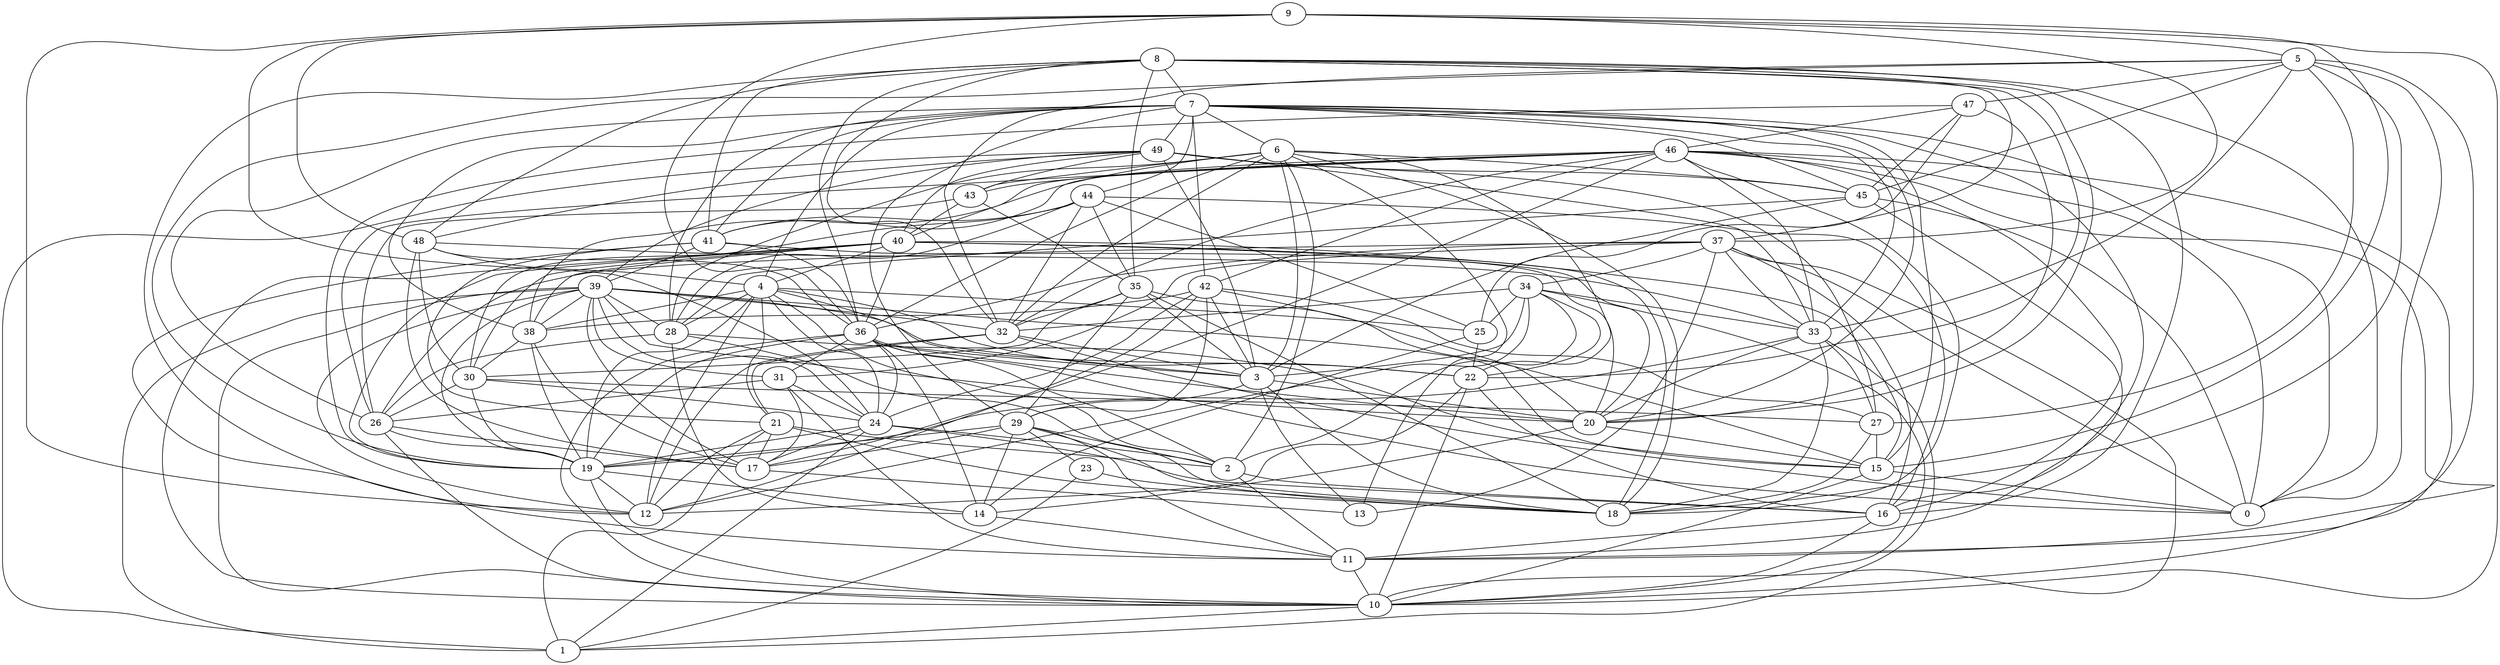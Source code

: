 digraph GG_graph {

subgraph G_graph {
edge [color = black]
"26" -> "10" [dir = none]
"26" -> "17" [dir = none]
"32" -> "3" [dir = none]
"20" -> "14" [dir = none]
"31" -> "11" [dir = none]
"31" -> "26" [dir = none]
"34" -> "22" [dir = none]
"34" -> "33" [dir = none]
"34" -> "3" [dir = none]
"19" -> "12" [dir = none]
"19" -> "10" [dir = none]
"41" -> "39" [dir = none]
"41" -> "11" [dir = none]
"28" -> "14" [dir = none]
"28" -> "15" [dir = none]
"10" -> "1" [dir = none]
"7" -> "44" [dir = none]
"7" -> "6" [dir = none]
"7" -> "26" [dir = none]
"7" -> "38" [dir = none]
"7" -> "0" [dir = none]
"7" -> "28" [dir = none]
"29" -> "19" [dir = none]
"29" -> "11" [dir = none]
"29" -> "14" [dir = none]
"29" -> "23" [dir = none]
"23" -> "18" [dir = none]
"21" -> "1" [dir = none]
"21" -> "12" [dir = none]
"21" -> "2" [dir = none]
"2" -> "11" [dir = none]
"43" -> "26" [dir = none]
"43" -> "40" [dir = none]
"36" -> "14" [dir = none]
"36" -> "2" [dir = none]
"36" -> "24" [dir = none]
"36" -> "3" [dir = none]
"5" -> "18" [dir = none]
"5" -> "33" [dir = none]
"5" -> "0" [dir = none]
"5" -> "45" [dir = none]
"46" -> "16" [dir = none]
"46" -> "0" [dir = none]
"46" -> "32" [dir = none]
"46" -> "11" [dir = none]
"46" -> "43" [dir = none]
"46" -> "17" [dir = none]
"8" -> "16" [dir = none]
"8" -> "36" [dir = none]
"8" -> "22" [dir = none]
"8" -> "37" [dir = none]
"8" -> "35" [dir = none]
"15" -> "0" [dir = none]
"35" -> "18" [dir = none]
"27" -> "15" [dir = none]
"9" -> "48" [dir = none]
"9" -> "24" [dir = none]
"9" -> "12" [dir = none]
"40" -> "38" [dir = none]
"40" -> "36" [dir = none]
"40" -> "4" [dir = none]
"22" -> "12" [dir = none]
"44" -> "28" [dir = none]
"44" -> "25" [dir = none]
"33" -> "20" [dir = none]
"48" -> "36" [dir = none]
"48" -> "30" [dir = none]
"48" -> "33" [dir = none]
"37" -> "31" [dir = none]
"37" -> "36" [dir = none]
"37" -> "13" [dir = none]
"37" -> "16" [dir = none]
"37" -> "0" [dir = none]
"4" -> "28" [dir = none]
"42" -> "20" [dir = none]
"42" -> "29" [dir = none]
"42" -> "38" [dir = none]
"49" -> "40" [dir = none]
"49" -> "48" [dir = none]
"45" -> "28" [dir = none]
"45" -> "3" [dir = none]
"6" -> "28" [dir = none]
"6" -> "2" [dir = none]
"6" -> "18" [dir = none]
"6" -> "13" [dir = none]
"30" -> "24" [dir = none]
"30" -> "26" [dir = none]
"30" -> "27" [dir = none]
"24" -> "2" [dir = none]
"24" -> "16" [dir = none]
"47" -> "25" [dir = none]
"47" -> "19" [dir = none]
"47" -> "20" [dir = none]
"39" -> "38" [dir = none]
"39" -> "24" [dir = none]
"39" -> "19" [dir = none]
"39" -> "32" [dir = none]
"39" -> "20" [dir = none]
"40" -> "15" [dir = none]
"4" -> "3" [dir = none]
"8" -> "20" [dir = none]
"24" -> "17" [dir = none]
"33" -> "27" [dir = none]
"28" -> "18" [dir = none]
"44" -> "30" [dir = none]
"5" -> "27" [dir = none]
"39" -> "31" [dir = none]
"44" -> "32" [dir = none]
"48" -> "4" [dir = none]
"44" -> "35" [dir = none]
"49" -> "27" [dir = none]
"34" -> "25" [dir = none]
"36" -> "19" [dir = none]
"48" -> "17" [dir = none]
"30" -> "19" [dir = none]
"6" -> "43" [dir = none]
"43" -> "35" [dir = none]
"9" -> "5" [dir = none]
"26" -> "19" [dir = none]
"16" -> "10" [dir = none]
"32" -> "12" [dir = none]
"36" -> "0" [dir = none]
"49" -> "45" [dir = none]
"42" -> "27" [dir = none]
"42" -> "3" [dir = none]
"23" -> "1" [dir = none]
"38" -> "17" [dir = none]
"49" -> "1" [dir = none]
"4" -> "12" [dir = none]
"6" -> "3" [dir = none]
"39" -> "1" [dir = none]
"46" -> "10" [dir = none]
"6" -> "36" [dir = none]
"32" -> "0" [dir = none]
"8" -> "0" [dir = none]
"42" -> "12" [dir = none]
"45" -> "11" [dir = none]
"35" -> "3" [dir = none]
"41" -> "20" [dir = none]
"49" -> "43" [dir = none]
"3" -> "18" [dir = none]
"6" -> "22" [dir = none]
"44" -> "16" [dir = none]
"33" -> "19" [dir = none]
"37" -> "10" [dir = none]
"4" -> "19" [dir = none]
"3" -> "20" [dir = none]
"45" -> "0" [dir = none]
"17" -> "13" [dir = none]
"33" -> "18" [dir = none]
"21" -> "17" [dir = none]
"42" -> "24" [dir = none]
"34" -> "2" [dir = none]
"8" -> "7" [dir = none]
"14" -> "11" [dir = none]
"28" -> "26" [dir = none]
"46" -> "38" [dir = none]
"35" -> "29" [dir = none]
"15" -> "10" [dir = none]
"29" -> "2" [dir = none]
"36" -> "20" [dir = none]
"6" -> "32" [dir = none]
"29" -> "17" [dir = none]
"34" -> "32" [dir = none]
"37" -> "26" [dir = none]
"6" -> "40" [dir = none]
"7" -> "33" [dir = none]
"19" -> "14" [dir = none]
"35" -> "15" [dir = none]
"32" -> "21" [dir = none]
"34" -> "10" [dir = none]
"41" -> "21" [dir = none]
"47" -> "46" [dir = none]
"11" -> "10" [dir = none]
"4" -> "38" [dir = none]
"36" -> "31" [dir = none]
"46" -> "18" [dir = none]
"39" -> "28" [dir = none]
"8" -> "32" [dir = none]
"40" -> "30" [dir = none]
"35" -> "32" [dir = none]
"7" -> "4" [dir = none]
"16" -> "11" [dir = none]
"8" -> "12" [dir = none]
"2" -> "16" [dir = none]
"7" -> "42" [dir = none]
"44" -> "41" [dir = none]
"9" -> "15" [dir = none]
"39" -> "17" [dir = none]
"35" -> "30" [dir = none]
"9" -> "10" [dir = none]
"8" -> "48" [dir = none]
"34" -> "12" [dir = none]
"37" -> "34" [dir = none]
"4" -> "24" [dir = none]
"4" -> "21" [dir = none]
"24" -> "1" [dir = none]
"40" -> "19" [dir = none]
"37" -> "33" [dir = none]
"39" -> "12" [dir = none]
"24" -> "19" [dir = none]
"7" -> "41" [dir = none]
"22" -> "16" [dir = none]
"49" -> "3" [dir = none]
"33" -> "1" [dir = none]
"4" -> "22" [dir = none]
"7" -> "20" [dir = none]
"5" -> "32" [dir = none]
"39" -> "15" [dir = none]
"7" -> "15" [dir = none]
"7" -> "16" [dir = none]
"4" -> "25" [dir = none]
"27" -> "18" [dir = none]
"38" -> "30" [dir = none]
"8" -> "41" [dir = none]
"20" -> "15" [dir = none]
"46" -> "41" [dir = none]
"7" -> "45" [dir = none]
"3" -> "13" [dir = none]
"9" -> "37" [dir = none]
"47" -> "45" [dir = none]
"5" -> "19" [dir = none]
"29" -> "18" [dir = none]
"40" -> "18" [dir = none]
"7" -> "49" [dir = none]
"5" -> "11" [dir = none]
"39" -> "22" [dir = none]
"41" -> "36" [dir = none]
"6" -> "45" [dir = none]
"21" -> "18" [dir = none]
"40" -> "10" [dir = none]
"31" -> "17" [dir = none]
"38" -> "19" [dir = none]
"5" -> "47" [dir = none]
"7" -> "29" [dir = none]
"46" -> "42" [dir = none]
"25" -> "22" [dir = none]
"4" -> "2" [dir = none]
"40" -> "20" [dir = none]
"36" -> "10" [dir = none]
"46" -> "26" [dir = none]
"31" -> "24" [dir = none]
"3" -> "29" [dir = none]
"25" -> "14" [dir = none]
"49" -> "39" [dir = none]
"9" -> "36" [dir = none]
"46" -> "33" [dir = none]
"39" -> "10" [dir = none]
"49" -> "33" [dir = none]
"22" -> "10" [dir = none]
}

}
